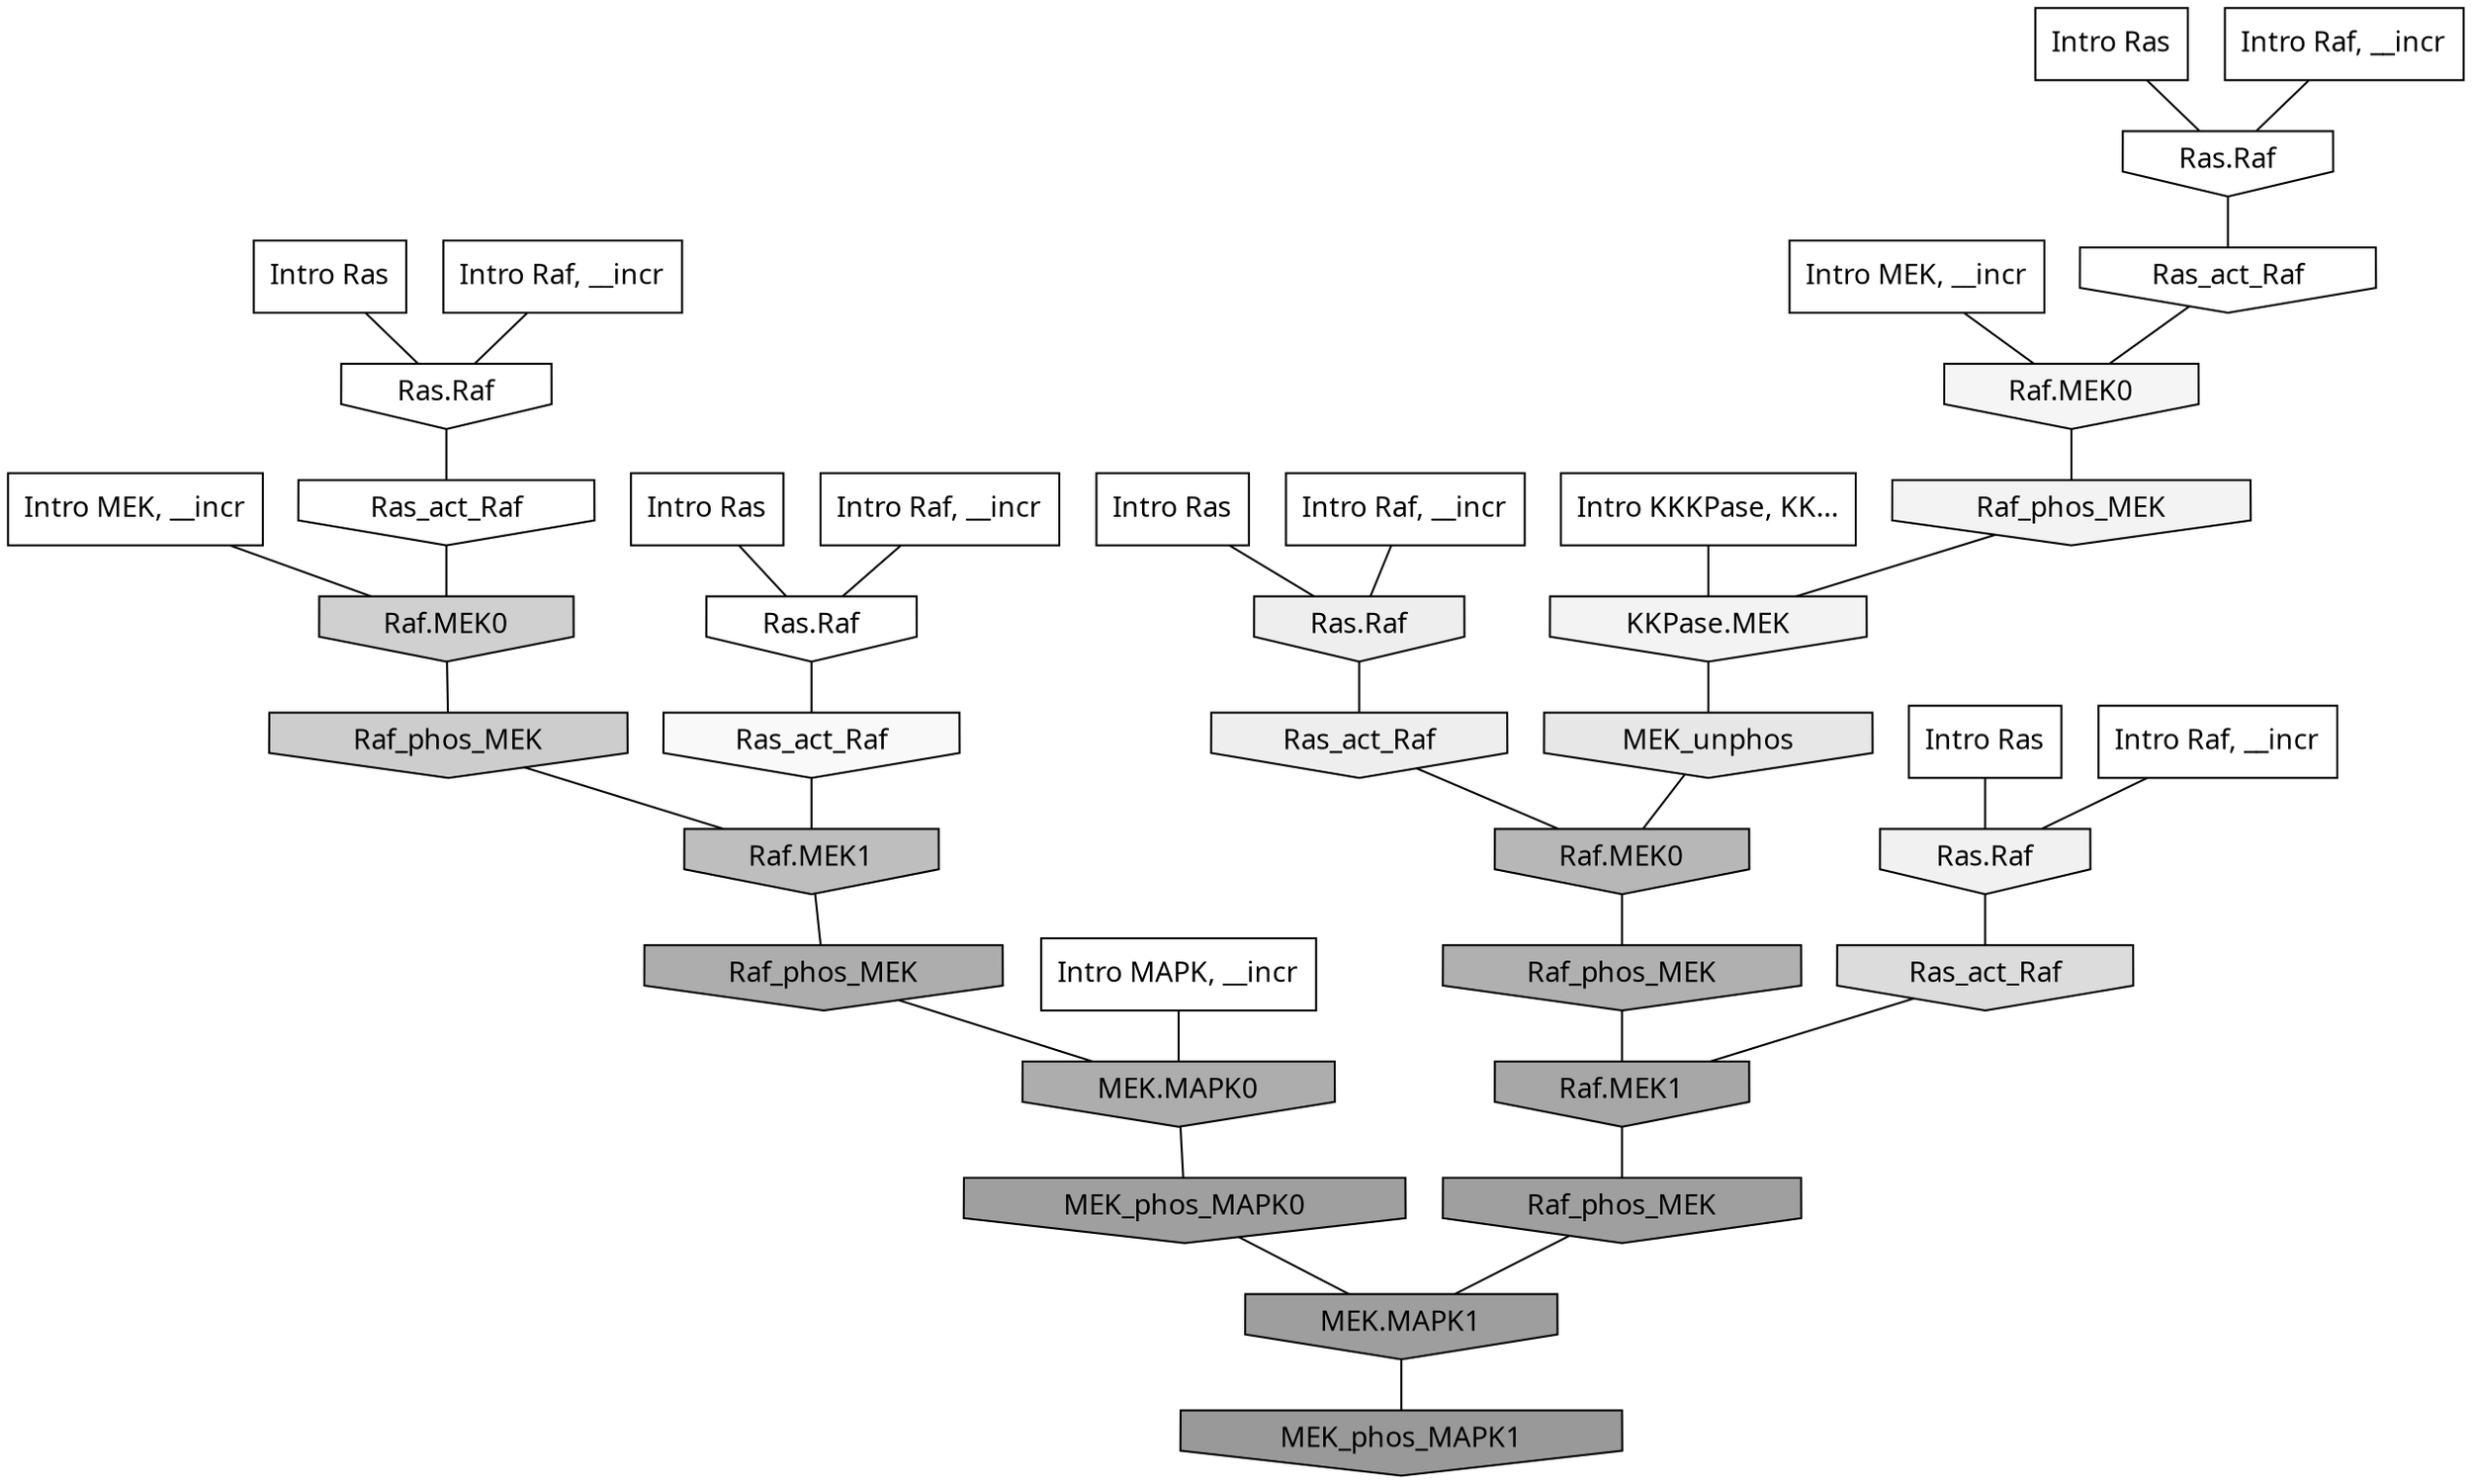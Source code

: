 digraph G{
  rankdir="TB";
  ranksep=0.30;
  node [fontname="CMU Serif"];
  edge [fontname="CMU Serif"];
  
  3 [label="Intro Ras", shape=rectangle, style=filled, fillcolor="0.000 0.000 1.000"]
  
  30 [label="Intro Ras", shape=rectangle, style=filled, fillcolor="0.000 0.000 1.000"]
  
  33 [label="Intro Ras", shape=rectangle, style=filled, fillcolor="0.000 0.000 1.000"]
  
  92 [label="Intro Ras", shape=rectangle, style=filled, fillcolor="0.000 0.000 1.000"]
  
  99 [label="Intro Ras", shape=rectangle, style=filled, fillcolor="0.000 0.000 1.000"]
  
  212 [label="Intro Raf, __incr", shape=rectangle, style=filled, fillcolor="0.000 0.000 1.000"]
  
  462 [label="Intro Raf, __incr", shape=rectangle, style=filled, fillcolor="0.000 0.000 1.000"]
  
  722 [label="Intro Raf, __incr", shape=rectangle, style=filled, fillcolor="0.000 0.000 1.000"]
  
  761 [label="Intro Raf, __incr", shape=rectangle, style=filled, fillcolor="0.000 0.000 1.000"]
  
  930 [label="Intro Raf, __incr", shape=rectangle, style=filled, fillcolor="0.000 0.000 1.000"]
  
  1820 [label="Intro MEK, __incr", shape=rectangle, style=filled, fillcolor="0.000 0.000 1.000"]
  
  1906 [label="Intro MEK, __incr", shape=rectangle, style=filled, fillcolor="0.000 0.000 1.000"]
  
  2865 [label="Intro MAPK, __incr", shape=rectangle, style=filled, fillcolor="0.000 0.000 1.000"]
  
  3102 [label="Intro KKKPase, KK...", shape=rectangle, style=filled, fillcolor="0.000 0.000 1.000"]
  
  3223 [label="Ras.Raf", shape=invhouse, style=filled, fillcolor="0.000 0.000 1.000"]
  
  3260 [label="Ras.Raf", shape=invhouse, style=filled, fillcolor="0.000 0.000 1.000"]
  
  3311 [label="Ras.Raf", shape=invhouse, style=filled, fillcolor="0.000 0.000 0.999"]
  
  3312 [label="Ras_act_Raf", shape=invhouse, style=filled, fillcolor="0.000 0.000 0.999"]
  
  3324 [label="Ras_act_Raf", shape=invhouse, style=filled, fillcolor="0.000 0.000 0.998"]
  
  3500 [label="Ras_act_Raf", shape=invhouse, style=filled, fillcolor="0.000 0.000 0.973"]
  
  3595 [label="Raf.MEK0", shape=invhouse, style=filled, fillcolor="0.000 0.000 0.960"]
  
  3681 [label="Raf_phos_MEK", shape=invhouse, style=filled, fillcolor="0.000 0.000 0.951"]
  
  3684 [label="KKPase.MEK", shape=invhouse, style=filled, fillcolor="0.000 0.000 0.950"]
  
  3779 [label="Ras.Raf", shape=invhouse, style=filled, fillcolor="0.000 0.000 0.943"]
  
  3946 [label="Ras.Raf", shape=invhouse, style=filled, fillcolor="0.000 0.000 0.932"]
  
  3976 [label="Ras_act_Raf", shape=invhouse, style=filled, fillcolor="0.000 0.000 0.931"]
  
  4366 [label="MEK_unphos", shape=invhouse, style=filled, fillcolor="0.000 0.000 0.905"]
  
  5097 [label="Ras_act_Raf", shape=invhouse, style=filled, fillcolor="0.000 0.000 0.861"]
  
  5972 [label="Raf.MEK0", shape=invhouse, style=filled, fillcolor="0.000 0.000 0.816"]
  
  6193 [label="Raf_phos_MEK", shape=invhouse, style=filled, fillcolor="0.000 0.000 0.804"]
  
  7991 [label="Raf.MEK1", shape=invhouse, style=filled, fillcolor="0.000 0.000 0.744"]
  
  8993 [label="Raf.MEK0", shape=invhouse, style=filled, fillcolor="0.000 0.000 0.715"]
  
  10247 [label="Raf_phos_MEK", shape=invhouse, style=filled, fillcolor="0.000 0.000 0.689"]
  
  10826 [label="Raf_phos_MEK", shape=invhouse, style=filled, fillcolor="0.000 0.000 0.677"]
  
  10862 [label="MEK.MAPK0", shape=invhouse, style=filled, fillcolor="0.000 0.000 0.677"]
  
  12230 [label="Raf.MEK1", shape=invhouse, style=filled, fillcolor="0.000 0.000 0.653"]
  
  14253 [label="Raf_phos_MEK", shape=invhouse, style=filled, fillcolor="0.000 0.000 0.624"]
  
  14362 [label="MEK_phos_MAPK0", shape=invhouse, style=filled, fillcolor="0.000 0.000 0.623"]
  
  14705 [label="MEK.MAPK1", shape=invhouse, style=filled, fillcolor="0.000 0.000 0.618"]
  
  15822 [label="MEK_phos_MAPK1", shape=invhouse, style=filled, fillcolor="0.000 0.000 0.600"]
  
  
  14705 -> 15822 [dir=none, color="0.000 0.000 0.000"] 
  14362 -> 14705 [dir=none, color="0.000 0.000 0.000"] 
  14253 -> 14705 [dir=none, color="0.000 0.000 0.000"] 
  12230 -> 14253 [dir=none, color="0.000 0.000 0.000"] 
  10862 -> 14362 [dir=none, color="0.000 0.000 0.000"] 
  10826 -> 10862 [dir=none, color="0.000 0.000 0.000"] 
  10247 -> 12230 [dir=none, color="0.000 0.000 0.000"] 
  8993 -> 10247 [dir=none, color="0.000 0.000 0.000"] 
  7991 -> 10826 [dir=none, color="0.000 0.000 0.000"] 
  6193 -> 7991 [dir=none, color="0.000 0.000 0.000"] 
  5972 -> 6193 [dir=none, color="0.000 0.000 0.000"] 
  5097 -> 12230 [dir=none, color="0.000 0.000 0.000"] 
  4366 -> 8993 [dir=none, color="0.000 0.000 0.000"] 
  3976 -> 8993 [dir=none, color="0.000 0.000 0.000"] 
  3946 -> 3976 [dir=none, color="0.000 0.000 0.000"] 
  3779 -> 5097 [dir=none, color="0.000 0.000 0.000"] 
  3684 -> 4366 [dir=none, color="0.000 0.000 0.000"] 
  3681 -> 3684 [dir=none, color="0.000 0.000 0.000"] 
  3595 -> 3681 [dir=none, color="0.000 0.000 0.000"] 
  3500 -> 7991 [dir=none, color="0.000 0.000 0.000"] 
  3324 -> 3595 [dir=none, color="0.000 0.000 0.000"] 
  3312 -> 5972 [dir=none, color="0.000 0.000 0.000"] 
  3311 -> 3312 [dir=none, color="0.000 0.000 0.000"] 
  3260 -> 3500 [dir=none, color="0.000 0.000 0.000"] 
  3223 -> 3324 [dir=none, color="0.000 0.000 0.000"] 
  3102 -> 3684 [dir=none, color="0.000 0.000 0.000"] 
  2865 -> 10862 [dir=none, color="0.000 0.000 0.000"] 
  1906 -> 5972 [dir=none, color="0.000 0.000 0.000"] 
  1820 -> 3595 [dir=none, color="0.000 0.000 0.000"] 
  930 -> 3779 [dir=none, color="0.000 0.000 0.000"] 
  761 -> 3260 [dir=none, color="0.000 0.000 0.000"] 
  722 -> 3946 [dir=none, color="0.000 0.000 0.000"] 
  462 -> 3311 [dir=none, color="0.000 0.000 0.000"] 
  212 -> 3223 [dir=none, color="0.000 0.000 0.000"] 
  99 -> 3311 [dir=none, color="0.000 0.000 0.000"] 
  92 -> 3260 [dir=none, color="0.000 0.000 0.000"] 
  33 -> 3779 [dir=none, color="0.000 0.000 0.000"] 
  30 -> 3223 [dir=none, color="0.000 0.000 0.000"] 
  3 -> 3946 [dir=none, color="0.000 0.000 0.000"] 
  
  }
